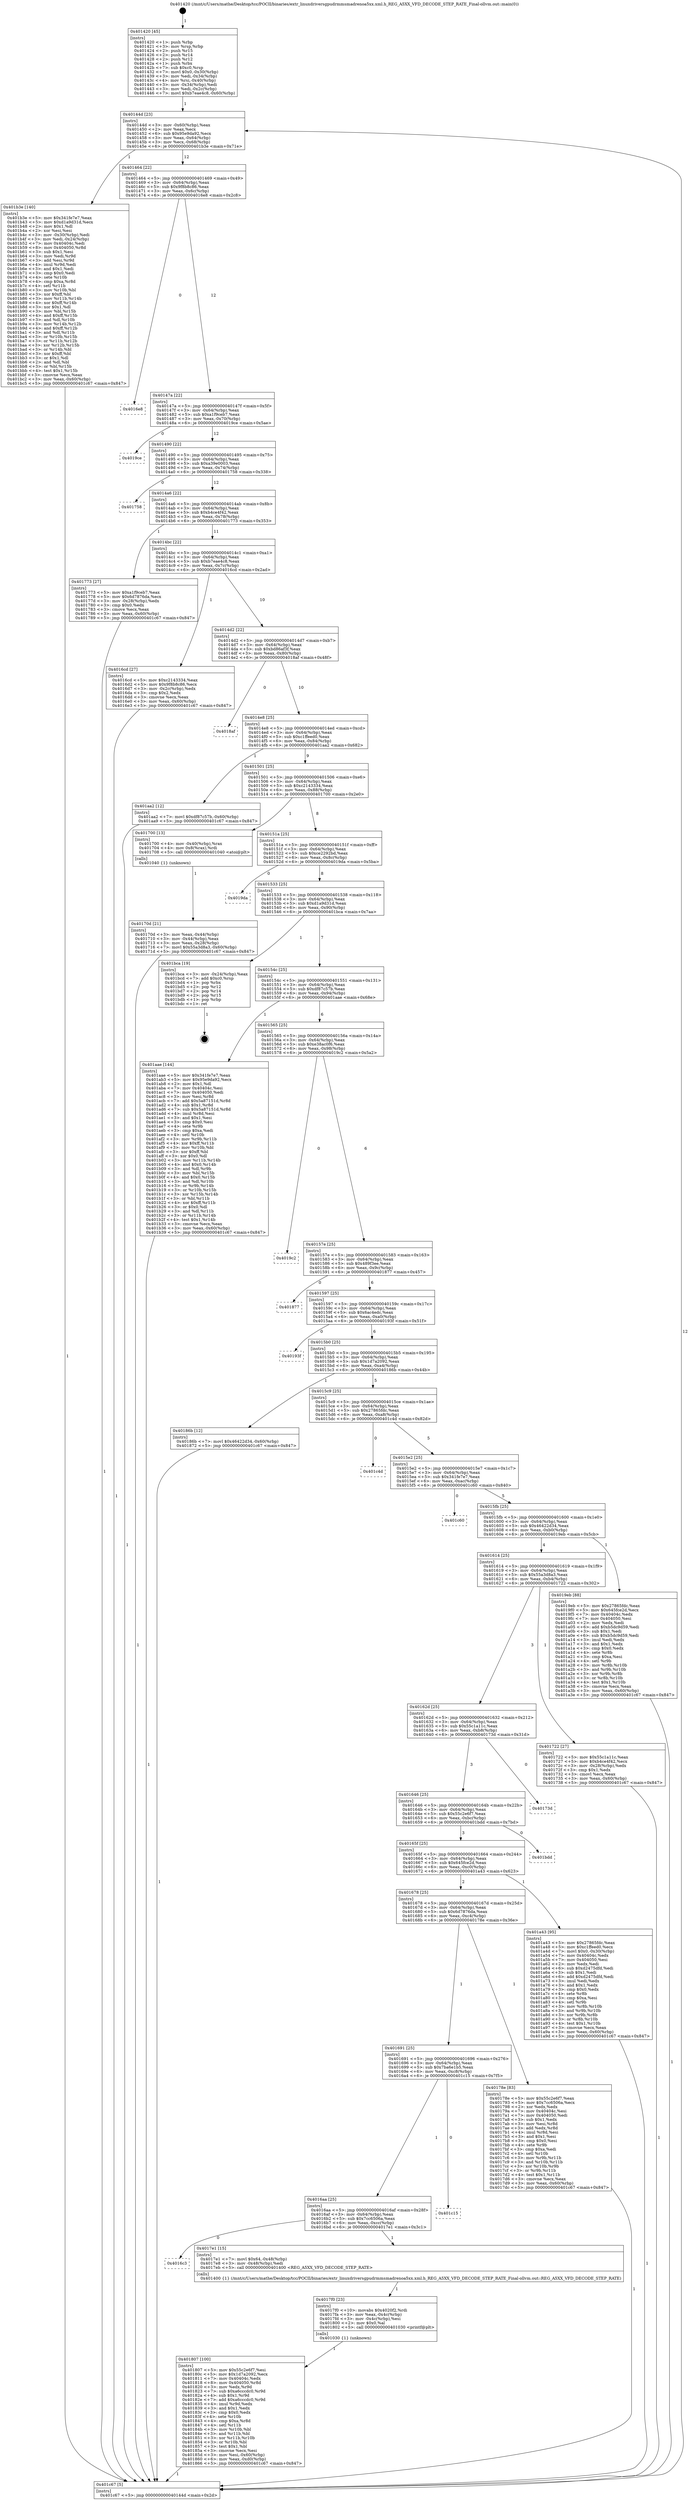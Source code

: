 digraph "0x401420" {
  label = "0x401420 (/mnt/c/Users/mathe/Desktop/tcc/POCII/binaries/extr_linuxdriversgpudrmmsmadrenoa5xx.xml.h_REG_A5XX_VFD_DECODE_STEP_RATE_Final-ollvm.out::main(0))"
  labelloc = "t"
  node[shape=record]

  Entry [label="",width=0.3,height=0.3,shape=circle,fillcolor=black,style=filled]
  "0x40144d" [label="{
     0x40144d [23]\l
     | [instrs]\l
     &nbsp;&nbsp;0x40144d \<+3\>: mov -0x60(%rbp),%eax\l
     &nbsp;&nbsp;0x401450 \<+2\>: mov %eax,%ecx\l
     &nbsp;&nbsp;0x401452 \<+6\>: sub $0x95e9da92,%ecx\l
     &nbsp;&nbsp;0x401458 \<+3\>: mov %eax,-0x64(%rbp)\l
     &nbsp;&nbsp;0x40145b \<+3\>: mov %ecx,-0x68(%rbp)\l
     &nbsp;&nbsp;0x40145e \<+6\>: je 0000000000401b3e \<main+0x71e\>\l
  }"]
  "0x401b3e" [label="{
     0x401b3e [140]\l
     | [instrs]\l
     &nbsp;&nbsp;0x401b3e \<+5\>: mov $0x341fe7e7,%eax\l
     &nbsp;&nbsp;0x401b43 \<+5\>: mov $0xd1a9d31d,%ecx\l
     &nbsp;&nbsp;0x401b48 \<+2\>: mov $0x1,%dl\l
     &nbsp;&nbsp;0x401b4a \<+2\>: xor %esi,%esi\l
     &nbsp;&nbsp;0x401b4c \<+3\>: mov -0x30(%rbp),%edi\l
     &nbsp;&nbsp;0x401b4f \<+3\>: mov %edi,-0x24(%rbp)\l
     &nbsp;&nbsp;0x401b52 \<+7\>: mov 0x40404c,%edi\l
     &nbsp;&nbsp;0x401b59 \<+8\>: mov 0x404050,%r8d\l
     &nbsp;&nbsp;0x401b61 \<+3\>: sub $0x1,%esi\l
     &nbsp;&nbsp;0x401b64 \<+3\>: mov %edi,%r9d\l
     &nbsp;&nbsp;0x401b67 \<+3\>: add %esi,%r9d\l
     &nbsp;&nbsp;0x401b6a \<+4\>: imul %r9d,%edi\l
     &nbsp;&nbsp;0x401b6e \<+3\>: and $0x1,%edi\l
     &nbsp;&nbsp;0x401b71 \<+3\>: cmp $0x0,%edi\l
     &nbsp;&nbsp;0x401b74 \<+4\>: sete %r10b\l
     &nbsp;&nbsp;0x401b78 \<+4\>: cmp $0xa,%r8d\l
     &nbsp;&nbsp;0x401b7c \<+4\>: setl %r11b\l
     &nbsp;&nbsp;0x401b80 \<+3\>: mov %r10b,%bl\l
     &nbsp;&nbsp;0x401b83 \<+3\>: xor $0xff,%bl\l
     &nbsp;&nbsp;0x401b86 \<+3\>: mov %r11b,%r14b\l
     &nbsp;&nbsp;0x401b89 \<+4\>: xor $0xff,%r14b\l
     &nbsp;&nbsp;0x401b8d \<+3\>: xor $0x1,%dl\l
     &nbsp;&nbsp;0x401b90 \<+3\>: mov %bl,%r15b\l
     &nbsp;&nbsp;0x401b93 \<+4\>: and $0xff,%r15b\l
     &nbsp;&nbsp;0x401b97 \<+3\>: and %dl,%r10b\l
     &nbsp;&nbsp;0x401b9a \<+3\>: mov %r14b,%r12b\l
     &nbsp;&nbsp;0x401b9d \<+4\>: and $0xff,%r12b\l
     &nbsp;&nbsp;0x401ba1 \<+3\>: and %dl,%r11b\l
     &nbsp;&nbsp;0x401ba4 \<+3\>: or %r10b,%r15b\l
     &nbsp;&nbsp;0x401ba7 \<+3\>: or %r11b,%r12b\l
     &nbsp;&nbsp;0x401baa \<+3\>: xor %r12b,%r15b\l
     &nbsp;&nbsp;0x401bad \<+3\>: or %r14b,%bl\l
     &nbsp;&nbsp;0x401bb0 \<+3\>: xor $0xff,%bl\l
     &nbsp;&nbsp;0x401bb3 \<+3\>: or $0x1,%dl\l
     &nbsp;&nbsp;0x401bb6 \<+2\>: and %dl,%bl\l
     &nbsp;&nbsp;0x401bb8 \<+3\>: or %bl,%r15b\l
     &nbsp;&nbsp;0x401bbb \<+4\>: test $0x1,%r15b\l
     &nbsp;&nbsp;0x401bbf \<+3\>: cmovne %ecx,%eax\l
     &nbsp;&nbsp;0x401bc2 \<+3\>: mov %eax,-0x60(%rbp)\l
     &nbsp;&nbsp;0x401bc5 \<+5\>: jmp 0000000000401c67 \<main+0x847\>\l
  }"]
  "0x401464" [label="{
     0x401464 [22]\l
     | [instrs]\l
     &nbsp;&nbsp;0x401464 \<+5\>: jmp 0000000000401469 \<main+0x49\>\l
     &nbsp;&nbsp;0x401469 \<+3\>: mov -0x64(%rbp),%eax\l
     &nbsp;&nbsp;0x40146c \<+5\>: sub $0x9f8b8c86,%eax\l
     &nbsp;&nbsp;0x401471 \<+3\>: mov %eax,-0x6c(%rbp)\l
     &nbsp;&nbsp;0x401474 \<+6\>: je 00000000004016e8 \<main+0x2c8\>\l
  }"]
  Exit [label="",width=0.3,height=0.3,shape=circle,fillcolor=black,style=filled,peripheries=2]
  "0x4016e8" [label="{
     0x4016e8\l
  }", style=dashed]
  "0x40147a" [label="{
     0x40147a [22]\l
     | [instrs]\l
     &nbsp;&nbsp;0x40147a \<+5\>: jmp 000000000040147f \<main+0x5f\>\l
     &nbsp;&nbsp;0x40147f \<+3\>: mov -0x64(%rbp),%eax\l
     &nbsp;&nbsp;0x401482 \<+5\>: sub $0xa1f9ceb7,%eax\l
     &nbsp;&nbsp;0x401487 \<+3\>: mov %eax,-0x70(%rbp)\l
     &nbsp;&nbsp;0x40148a \<+6\>: je 00000000004019ce \<main+0x5ae\>\l
  }"]
  "0x401807" [label="{
     0x401807 [100]\l
     | [instrs]\l
     &nbsp;&nbsp;0x401807 \<+5\>: mov $0x55c2e6f7,%esi\l
     &nbsp;&nbsp;0x40180c \<+5\>: mov $0x1d7a2092,%ecx\l
     &nbsp;&nbsp;0x401811 \<+7\>: mov 0x40404c,%edx\l
     &nbsp;&nbsp;0x401818 \<+8\>: mov 0x404050,%r8d\l
     &nbsp;&nbsp;0x401820 \<+3\>: mov %edx,%r9d\l
     &nbsp;&nbsp;0x401823 \<+7\>: sub $0xa6cccdc0,%r9d\l
     &nbsp;&nbsp;0x40182a \<+4\>: sub $0x1,%r9d\l
     &nbsp;&nbsp;0x40182e \<+7\>: add $0xa6cccdc0,%r9d\l
     &nbsp;&nbsp;0x401835 \<+4\>: imul %r9d,%edx\l
     &nbsp;&nbsp;0x401839 \<+3\>: and $0x1,%edx\l
     &nbsp;&nbsp;0x40183c \<+3\>: cmp $0x0,%edx\l
     &nbsp;&nbsp;0x40183f \<+4\>: sete %r10b\l
     &nbsp;&nbsp;0x401843 \<+4\>: cmp $0xa,%r8d\l
     &nbsp;&nbsp;0x401847 \<+4\>: setl %r11b\l
     &nbsp;&nbsp;0x40184b \<+3\>: mov %r10b,%bl\l
     &nbsp;&nbsp;0x40184e \<+3\>: and %r11b,%bl\l
     &nbsp;&nbsp;0x401851 \<+3\>: xor %r11b,%r10b\l
     &nbsp;&nbsp;0x401854 \<+3\>: or %r10b,%bl\l
     &nbsp;&nbsp;0x401857 \<+3\>: test $0x1,%bl\l
     &nbsp;&nbsp;0x40185a \<+3\>: cmovne %ecx,%esi\l
     &nbsp;&nbsp;0x40185d \<+3\>: mov %esi,-0x60(%rbp)\l
     &nbsp;&nbsp;0x401860 \<+6\>: mov %eax,-0xd0(%rbp)\l
     &nbsp;&nbsp;0x401866 \<+5\>: jmp 0000000000401c67 \<main+0x847\>\l
  }"]
  "0x4019ce" [label="{
     0x4019ce\l
  }", style=dashed]
  "0x401490" [label="{
     0x401490 [22]\l
     | [instrs]\l
     &nbsp;&nbsp;0x401490 \<+5\>: jmp 0000000000401495 \<main+0x75\>\l
     &nbsp;&nbsp;0x401495 \<+3\>: mov -0x64(%rbp),%eax\l
     &nbsp;&nbsp;0x401498 \<+5\>: sub $0xa39e0003,%eax\l
     &nbsp;&nbsp;0x40149d \<+3\>: mov %eax,-0x74(%rbp)\l
     &nbsp;&nbsp;0x4014a0 \<+6\>: je 0000000000401758 \<main+0x338\>\l
  }"]
  "0x4017f0" [label="{
     0x4017f0 [23]\l
     | [instrs]\l
     &nbsp;&nbsp;0x4017f0 \<+10\>: movabs $0x4020f2,%rdi\l
     &nbsp;&nbsp;0x4017fa \<+3\>: mov %eax,-0x4c(%rbp)\l
     &nbsp;&nbsp;0x4017fd \<+3\>: mov -0x4c(%rbp),%esi\l
     &nbsp;&nbsp;0x401800 \<+2\>: mov $0x0,%al\l
     &nbsp;&nbsp;0x401802 \<+5\>: call 0000000000401030 \<printf@plt\>\l
     | [calls]\l
     &nbsp;&nbsp;0x401030 \{1\} (unknown)\l
  }"]
  "0x401758" [label="{
     0x401758\l
  }", style=dashed]
  "0x4014a6" [label="{
     0x4014a6 [22]\l
     | [instrs]\l
     &nbsp;&nbsp;0x4014a6 \<+5\>: jmp 00000000004014ab \<main+0x8b\>\l
     &nbsp;&nbsp;0x4014ab \<+3\>: mov -0x64(%rbp),%eax\l
     &nbsp;&nbsp;0x4014ae \<+5\>: sub $0xb4ce4f42,%eax\l
     &nbsp;&nbsp;0x4014b3 \<+3\>: mov %eax,-0x78(%rbp)\l
     &nbsp;&nbsp;0x4014b6 \<+6\>: je 0000000000401773 \<main+0x353\>\l
  }"]
  "0x4016c3" [label="{
     0x4016c3\l
  }", style=dashed]
  "0x401773" [label="{
     0x401773 [27]\l
     | [instrs]\l
     &nbsp;&nbsp;0x401773 \<+5\>: mov $0xa1f9ceb7,%eax\l
     &nbsp;&nbsp;0x401778 \<+5\>: mov $0x6d7876da,%ecx\l
     &nbsp;&nbsp;0x40177d \<+3\>: mov -0x28(%rbp),%edx\l
     &nbsp;&nbsp;0x401780 \<+3\>: cmp $0x0,%edx\l
     &nbsp;&nbsp;0x401783 \<+3\>: cmove %ecx,%eax\l
     &nbsp;&nbsp;0x401786 \<+3\>: mov %eax,-0x60(%rbp)\l
     &nbsp;&nbsp;0x401789 \<+5\>: jmp 0000000000401c67 \<main+0x847\>\l
  }"]
  "0x4014bc" [label="{
     0x4014bc [22]\l
     | [instrs]\l
     &nbsp;&nbsp;0x4014bc \<+5\>: jmp 00000000004014c1 \<main+0xa1\>\l
     &nbsp;&nbsp;0x4014c1 \<+3\>: mov -0x64(%rbp),%eax\l
     &nbsp;&nbsp;0x4014c4 \<+5\>: sub $0xb7eae4c8,%eax\l
     &nbsp;&nbsp;0x4014c9 \<+3\>: mov %eax,-0x7c(%rbp)\l
     &nbsp;&nbsp;0x4014cc \<+6\>: je 00000000004016cd \<main+0x2ad\>\l
  }"]
  "0x4017e1" [label="{
     0x4017e1 [15]\l
     | [instrs]\l
     &nbsp;&nbsp;0x4017e1 \<+7\>: movl $0x64,-0x48(%rbp)\l
     &nbsp;&nbsp;0x4017e8 \<+3\>: mov -0x48(%rbp),%edi\l
     &nbsp;&nbsp;0x4017eb \<+5\>: call 0000000000401400 \<REG_A5XX_VFD_DECODE_STEP_RATE\>\l
     | [calls]\l
     &nbsp;&nbsp;0x401400 \{1\} (/mnt/c/Users/mathe/Desktop/tcc/POCII/binaries/extr_linuxdriversgpudrmmsmadrenoa5xx.xml.h_REG_A5XX_VFD_DECODE_STEP_RATE_Final-ollvm.out::REG_A5XX_VFD_DECODE_STEP_RATE)\l
  }"]
  "0x4016cd" [label="{
     0x4016cd [27]\l
     | [instrs]\l
     &nbsp;&nbsp;0x4016cd \<+5\>: mov $0xc2143334,%eax\l
     &nbsp;&nbsp;0x4016d2 \<+5\>: mov $0x9f8b8c86,%ecx\l
     &nbsp;&nbsp;0x4016d7 \<+3\>: mov -0x2c(%rbp),%edx\l
     &nbsp;&nbsp;0x4016da \<+3\>: cmp $0x2,%edx\l
     &nbsp;&nbsp;0x4016dd \<+3\>: cmovne %ecx,%eax\l
     &nbsp;&nbsp;0x4016e0 \<+3\>: mov %eax,-0x60(%rbp)\l
     &nbsp;&nbsp;0x4016e3 \<+5\>: jmp 0000000000401c67 \<main+0x847\>\l
  }"]
  "0x4014d2" [label="{
     0x4014d2 [22]\l
     | [instrs]\l
     &nbsp;&nbsp;0x4014d2 \<+5\>: jmp 00000000004014d7 \<main+0xb7\>\l
     &nbsp;&nbsp;0x4014d7 \<+3\>: mov -0x64(%rbp),%eax\l
     &nbsp;&nbsp;0x4014da \<+5\>: sub $0xbd86af3f,%eax\l
     &nbsp;&nbsp;0x4014df \<+3\>: mov %eax,-0x80(%rbp)\l
     &nbsp;&nbsp;0x4014e2 \<+6\>: je 00000000004018af \<main+0x48f\>\l
  }"]
  "0x401c67" [label="{
     0x401c67 [5]\l
     | [instrs]\l
     &nbsp;&nbsp;0x401c67 \<+5\>: jmp 000000000040144d \<main+0x2d\>\l
  }"]
  "0x401420" [label="{
     0x401420 [45]\l
     | [instrs]\l
     &nbsp;&nbsp;0x401420 \<+1\>: push %rbp\l
     &nbsp;&nbsp;0x401421 \<+3\>: mov %rsp,%rbp\l
     &nbsp;&nbsp;0x401424 \<+2\>: push %r15\l
     &nbsp;&nbsp;0x401426 \<+2\>: push %r14\l
     &nbsp;&nbsp;0x401428 \<+2\>: push %r12\l
     &nbsp;&nbsp;0x40142a \<+1\>: push %rbx\l
     &nbsp;&nbsp;0x40142b \<+7\>: sub $0xc0,%rsp\l
     &nbsp;&nbsp;0x401432 \<+7\>: movl $0x0,-0x30(%rbp)\l
     &nbsp;&nbsp;0x401439 \<+3\>: mov %edi,-0x34(%rbp)\l
     &nbsp;&nbsp;0x40143c \<+4\>: mov %rsi,-0x40(%rbp)\l
     &nbsp;&nbsp;0x401440 \<+3\>: mov -0x34(%rbp),%edi\l
     &nbsp;&nbsp;0x401443 \<+3\>: mov %edi,-0x2c(%rbp)\l
     &nbsp;&nbsp;0x401446 \<+7\>: movl $0xb7eae4c8,-0x60(%rbp)\l
  }"]
  "0x4016aa" [label="{
     0x4016aa [25]\l
     | [instrs]\l
     &nbsp;&nbsp;0x4016aa \<+5\>: jmp 00000000004016af \<main+0x28f\>\l
     &nbsp;&nbsp;0x4016af \<+3\>: mov -0x64(%rbp),%eax\l
     &nbsp;&nbsp;0x4016b2 \<+5\>: sub $0x7cc6506a,%eax\l
     &nbsp;&nbsp;0x4016b7 \<+6\>: mov %eax,-0xcc(%rbp)\l
     &nbsp;&nbsp;0x4016bd \<+6\>: je 00000000004017e1 \<main+0x3c1\>\l
  }"]
  "0x4018af" [label="{
     0x4018af\l
  }", style=dashed]
  "0x4014e8" [label="{
     0x4014e8 [25]\l
     | [instrs]\l
     &nbsp;&nbsp;0x4014e8 \<+5\>: jmp 00000000004014ed \<main+0xcd\>\l
     &nbsp;&nbsp;0x4014ed \<+3\>: mov -0x64(%rbp),%eax\l
     &nbsp;&nbsp;0x4014f0 \<+5\>: sub $0xc1ffeed0,%eax\l
     &nbsp;&nbsp;0x4014f5 \<+6\>: mov %eax,-0x84(%rbp)\l
     &nbsp;&nbsp;0x4014fb \<+6\>: je 0000000000401aa2 \<main+0x682\>\l
  }"]
  "0x401c15" [label="{
     0x401c15\l
  }", style=dashed]
  "0x401aa2" [label="{
     0x401aa2 [12]\l
     | [instrs]\l
     &nbsp;&nbsp;0x401aa2 \<+7\>: movl $0xdf87c57b,-0x60(%rbp)\l
     &nbsp;&nbsp;0x401aa9 \<+5\>: jmp 0000000000401c67 \<main+0x847\>\l
  }"]
  "0x401501" [label="{
     0x401501 [25]\l
     | [instrs]\l
     &nbsp;&nbsp;0x401501 \<+5\>: jmp 0000000000401506 \<main+0xe6\>\l
     &nbsp;&nbsp;0x401506 \<+3\>: mov -0x64(%rbp),%eax\l
     &nbsp;&nbsp;0x401509 \<+5\>: sub $0xc2143334,%eax\l
     &nbsp;&nbsp;0x40150e \<+6\>: mov %eax,-0x88(%rbp)\l
     &nbsp;&nbsp;0x401514 \<+6\>: je 0000000000401700 \<main+0x2e0\>\l
  }"]
  "0x401691" [label="{
     0x401691 [25]\l
     | [instrs]\l
     &nbsp;&nbsp;0x401691 \<+5\>: jmp 0000000000401696 \<main+0x276\>\l
     &nbsp;&nbsp;0x401696 \<+3\>: mov -0x64(%rbp),%eax\l
     &nbsp;&nbsp;0x401699 \<+5\>: sub $0x7ba6e1b5,%eax\l
     &nbsp;&nbsp;0x40169e \<+6\>: mov %eax,-0xc8(%rbp)\l
     &nbsp;&nbsp;0x4016a4 \<+6\>: je 0000000000401c15 \<main+0x7f5\>\l
  }"]
  "0x401700" [label="{
     0x401700 [13]\l
     | [instrs]\l
     &nbsp;&nbsp;0x401700 \<+4\>: mov -0x40(%rbp),%rax\l
     &nbsp;&nbsp;0x401704 \<+4\>: mov 0x8(%rax),%rdi\l
     &nbsp;&nbsp;0x401708 \<+5\>: call 0000000000401040 \<atoi@plt\>\l
     | [calls]\l
     &nbsp;&nbsp;0x401040 \{1\} (unknown)\l
  }"]
  "0x40151a" [label="{
     0x40151a [25]\l
     | [instrs]\l
     &nbsp;&nbsp;0x40151a \<+5\>: jmp 000000000040151f \<main+0xff\>\l
     &nbsp;&nbsp;0x40151f \<+3\>: mov -0x64(%rbp),%eax\l
     &nbsp;&nbsp;0x401522 \<+5\>: sub $0xce2292bd,%eax\l
     &nbsp;&nbsp;0x401527 \<+6\>: mov %eax,-0x8c(%rbp)\l
     &nbsp;&nbsp;0x40152d \<+6\>: je 00000000004019da \<main+0x5ba\>\l
  }"]
  "0x40170d" [label="{
     0x40170d [21]\l
     | [instrs]\l
     &nbsp;&nbsp;0x40170d \<+3\>: mov %eax,-0x44(%rbp)\l
     &nbsp;&nbsp;0x401710 \<+3\>: mov -0x44(%rbp),%eax\l
     &nbsp;&nbsp;0x401713 \<+3\>: mov %eax,-0x28(%rbp)\l
     &nbsp;&nbsp;0x401716 \<+7\>: movl $0x55a3d8a3,-0x60(%rbp)\l
     &nbsp;&nbsp;0x40171d \<+5\>: jmp 0000000000401c67 \<main+0x847\>\l
  }"]
  "0x40178e" [label="{
     0x40178e [83]\l
     | [instrs]\l
     &nbsp;&nbsp;0x40178e \<+5\>: mov $0x55c2e6f7,%eax\l
     &nbsp;&nbsp;0x401793 \<+5\>: mov $0x7cc6506a,%ecx\l
     &nbsp;&nbsp;0x401798 \<+2\>: xor %edx,%edx\l
     &nbsp;&nbsp;0x40179a \<+7\>: mov 0x40404c,%esi\l
     &nbsp;&nbsp;0x4017a1 \<+7\>: mov 0x404050,%edi\l
     &nbsp;&nbsp;0x4017a8 \<+3\>: sub $0x1,%edx\l
     &nbsp;&nbsp;0x4017ab \<+3\>: mov %esi,%r8d\l
     &nbsp;&nbsp;0x4017ae \<+3\>: add %edx,%r8d\l
     &nbsp;&nbsp;0x4017b1 \<+4\>: imul %r8d,%esi\l
     &nbsp;&nbsp;0x4017b5 \<+3\>: and $0x1,%esi\l
     &nbsp;&nbsp;0x4017b8 \<+3\>: cmp $0x0,%esi\l
     &nbsp;&nbsp;0x4017bb \<+4\>: sete %r9b\l
     &nbsp;&nbsp;0x4017bf \<+3\>: cmp $0xa,%edi\l
     &nbsp;&nbsp;0x4017c2 \<+4\>: setl %r10b\l
     &nbsp;&nbsp;0x4017c6 \<+3\>: mov %r9b,%r11b\l
     &nbsp;&nbsp;0x4017c9 \<+3\>: and %r10b,%r11b\l
     &nbsp;&nbsp;0x4017cc \<+3\>: xor %r10b,%r9b\l
     &nbsp;&nbsp;0x4017cf \<+3\>: or %r9b,%r11b\l
     &nbsp;&nbsp;0x4017d2 \<+4\>: test $0x1,%r11b\l
     &nbsp;&nbsp;0x4017d6 \<+3\>: cmovne %ecx,%eax\l
     &nbsp;&nbsp;0x4017d9 \<+3\>: mov %eax,-0x60(%rbp)\l
     &nbsp;&nbsp;0x4017dc \<+5\>: jmp 0000000000401c67 \<main+0x847\>\l
  }"]
  "0x4019da" [label="{
     0x4019da\l
  }", style=dashed]
  "0x401533" [label="{
     0x401533 [25]\l
     | [instrs]\l
     &nbsp;&nbsp;0x401533 \<+5\>: jmp 0000000000401538 \<main+0x118\>\l
     &nbsp;&nbsp;0x401538 \<+3\>: mov -0x64(%rbp),%eax\l
     &nbsp;&nbsp;0x40153b \<+5\>: sub $0xd1a9d31d,%eax\l
     &nbsp;&nbsp;0x401540 \<+6\>: mov %eax,-0x90(%rbp)\l
     &nbsp;&nbsp;0x401546 \<+6\>: je 0000000000401bca \<main+0x7aa\>\l
  }"]
  "0x401678" [label="{
     0x401678 [25]\l
     | [instrs]\l
     &nbsp;&nbsp;0x401678 \<+5\>: jmp 000000000040167d \<main+0x25d\>\l
     &nbsp;&nbsp;0x40167d \<+3\>: mov -0x64(%rbp),%eax\l
     &nbsp;&nbsp;0x401680 \<+5\>: sub $0x6d7876da,%eax\l
     &nbsp;&nbsp;0x401685 \<+6\>: mov %eax,-0xc4(%rbp)\l
     &nbsp;&nbsp;0x40168b \<+6\>: je 000000000040178e \<main+0x36e\>\l
  }"]
  "0x401bca" [label="{
     0x401bca [19]\l
     | [instrs]\l
     &nbsp;&nbsp;0x401bca \<+3\>: mov -0x24(%rbp),%eax\l
     &nbsp;&nbsp;0x401bcd \<+7\>: add $0xc0,%rsp\l
     &nbsp;&nbsp;0x401bd4 \<+1\>: pop %rbx\l
     &nbsp;&nbsp;0x401bd5 \<+2\>: pop %r12\l
     &nbsp;&nbsp;0x401bd7 \<+2\>: pop %r14\l
     &nbsp;&nbsp;0x401bd9 \<+2\>: pop %r15\l
     &nbsp;&nbsp;0x401bdb \<+1\>: pop %rbp\l
     &nbsp;&nbsp;0x401bdc \<+1\>: ret\l
  }"]
  "0x40154c" [label="{
     0x40154c [25]\l
     | [instrs]\l
     &nbsp;&nbsp;0x40154c \<+5\>: jmp 0000000000401551 \<main+0x131\>\l
     &nbsp;&nbsp;0x401551 \<+3\>: mov -0x64(%rbp),%eax\l
     &nbsp;&nbsp;0x401554 \<+5\>: sub $0xdf87c57b,%eax\l
     &nbsp;&nbsp;0x401559 \<+6\>: mov %eax,-0x94(%rbp)\l
     &nbsp;&nbsp;0x40155f \<+6\>: je 0000000000401aae \<main+0x68e\>\l
  }"]
  "0x401a43" [label="{
     0x401a43 [95]\l
     | [instrs]\l
     &nbsp;&nbsp;0x401a43 \<+5\>: mov $0x27865fdc,%eax\l
     &nbsp;&nbsp;0x401a48 \<+5\>: mov $0xc1ffeed0,%ecx\l
     &nbsp;&nbsp;0x401a4d \<+7\>: movl $0x0,-0x30(%rbp)\l
     &nbsp;&nbsp;0x401a54 \<+7\>: mov 0x40404c,%edx\l
     &nbsp;&nbsp;0x401a5b \<+7\>: mov 0x404050,%esi\l
     &nbsp;&nbsp;0x401a62 \<+2\>: mov %edx,%edi\l
     &nbsp;&nbsp;0x401a64 \<+6\>: sub $0xd2475dfd,%edi\l
     &nbsp;&nbsp;0x401a6a \<+3\>: sub $0x1,%edi\l
     &nbsp;&nbsp;0x401a6d \<+6\>: add $0xd2475dfd,%edi\l
     &nbsp;&nbsp;0x401a73 \<+3\>: imul %edi,%edx\l
     &nbsp;&nbsp;0x401a76 \<+3\>: and $0x1,%edx\l
     &nbsp;&nbsp;0x401a79 \<+3\>: cmp $0x0,%edx\l
     &nbsp;&nbsp;0x401a7c \<+4\>: sete %r8b\l
     &nbsp;&nbsp;0x401a80 \<+3\>: cmp $0xa,%esi\l
     &nbsp;&nbsp;0x401a83 \<+4\>: setl %r9b\l
     &nbsp;&nbsp;0x401a87 \<+3\>: mov %r8b,%r10b\l
     &nbsp;&nbsp;0x401a8a \<+3\>: and %r9b,%r10b\l
     &nbsp;&nbsp;0x401a8d \<+3\>: xor %r9b,%r8b\l
     &nbsp;&nbsp;0x401a90 \<+3\>: or %r8b,%r10b\l
     &nbsp;&nbsp;0x401a93 \<+4\>: test $0x1,%r10b\l
     &nbsp;&nbsp;0x401a97 \<+3\>: cmovne %ecx,%eax\l
     &nbsp;&nbsp;0x401a9a \<+3\>: mov %eax,-0x60(%rbp)\l
     &nbsp;&nbsp;0x401a9d \<+5\>: jmp 0000000000401c67 \<main+0x847\>\l
  }"]
  "0x401aae" [label="{
     0x401aae [144]\l
     | [instrs]\l
     &nbsp;&nbsp;0x401aae \<+5\>: mov $0x341fe7e7,%eax\l
     &nbsp;&nbsp;0x401ab3 \<+5\>: mov $0x95e9da92,%ecx\l
     &nbsp;&nbsp;0x401ab8 \<+2\>: mov $0x1,%dl\l
     &nbsp;&nbsp;0x401aba \<+7\>: mov 0x40404c,%esi\l
     &nbsp;&nbsp;0x401ac1 \<+7\>: mov 0x404050,%edi\l
     &nbsp;&nbsp;0x401ac8 \<+3\>: mov %esi,%r8d\l
     &nbsp;&nbsp;0x401acb \<+7\>: add $0x5a87151d,%r8d\l
     &nbsp;&nbsp;0x401ad2 \<+4\>: sub $0x1,%r8d\l
     &nbsp;&nbsp;0x401ad6 \<+7\>: sub $0x5a87151d,%r8d\l
     &nbsp;&nbsp;0x401add \<+4\>: imul %r8d,%esi\l
     &nbsp;&nbsp;0x401ae1 \<+3\>: and $0x1,%esi\l
     &nbsp;&nbsp;0x401ae4 \<+3\>: cmp $0x0,%esi\l
     &nbsp;&nbsp;0x401ae7 \<+4\>: sete %r9b\l
     &nbsp;&nbsp;0x401aeb \<+3\>: cmp $0xa,%edi\l
     &nbsp;&nbsp;0x401aee \<+4\>: setl %r10b\l
     &nbsp;&nbsp;0x401af2 \<+3\>: mov %r9b,%r11b\l
     &nbsp;&nbsp;0x401af5 \<+4\>: xor $0xff,%r11b\l
     &nbsp;&nbsp;0x401af9 \<+3\>: mov %r10b,%bl\l
     &nbsp;&nbsp;0x401afc \<+3\>: xor $0xff,%bl\l
     &nbsp;&nbsp;0x401aff \<+3\>: xor $0x0,%dl\l
     &nbsp;&nbsp;0x401b02 \<+3\>: mov %r11b,%r14b\l
     &nbsp;&nbsp;0x401b05 \<+4\>: and $0x0,%r14b\l
     &nbsp;&nbsp;0x401b09 \<+3\>: and %dl,%r9b\l
     &nbsp;&nbsp;0x401b0c \<+3\>: mov %bl,%r15b\l
     &nbsp;&nbsp;0x401b0f \<+4\>: and $0x0,%r15b\l
     &nbsp;&nbsp;0x401b13 \<+3\>: and %dl,%r10b\l
     &nbsp;&nbsp;0x401b16 \<+3\>: or %r9b,%r14b\l
     &nbsp;&nbsp;0x401b19 \<+3\>: or %r10b,%r15b\l
     &nbsp;&nbsp;0x401b1c \<+3\>: xor %r15b,%r14b\l
     &nbsp;&nbsp;0x401b1f \<+3\>: or %bl,%r11b\l
     &nbsp;&nbsp;0x401b22 \<+4\>: xor $0xff,%r11b\l
     &nbsp;&nbsp;0x401b26 \<+3\>: or $0x0,%dl\l
     &nbsp;&nbsp;0x401b29 \<+3\>: and %dl,%r11b\l
     &nbsp;&nbsp;0x401b2c \<+3\>: or %r11b,%r14b\l
     &nbsp;&nbsp;0x401b2f \<+4\>: test $0x1,%r14b\l
     &nbsp;&nbsp;0x401b33 \<+3\>: cmovne %ecx,%eax\l
     &nbsp;&nbsp;0x401b36 \<+3\>: mov %eax,-0x60(%rbp)\l
     &nbsp;&nbsp;0x401b39 \<+5\>: jmp 0000000000401c67 \<main+0x847\>\l
  }"]
  "0x401565" [label="{
     0x401565 [25]\l
     | [instrs]\l
     &nbsp;&nbsp;0x401565 \<+5\>: jmp 000000000040156a \<main+0x14a\>\l
     &nbsp;&nbsp;0x40156a \<+3\>: mov -0x64(%rbp),%eax\l
     &nbsp;&nbsp;0x40156d \<+5\>: sub $0xe38ac0f6,%eax\l
     &nbsp;&nbsp;0x401572 \<+6\>: mov %eax,-0x98(%rbp)\l
     &nbsp;&nbsp;0x401578 \<+6\>: je 00000000004019c2 \<main+0x5a2\>\l
  }"]
  "0x40165f" [label="{
     0x40165f [25]\l
     | [instrs]\l
     &nbsp;&nbsp;0x40165f \<+5\>: jmp 0000000000401664 \<main+0x244\>\l
     &nbsp;&nbsp;0x401664 \<+3\>: mov -0x64(%rbp),%eax\l
     &nbsp;&nbsp;0x401667 \<+5\>: sub $0x645fce2d,%eax\l
     &nbsp;&nbsp;0x40166c \<+6\>: mov %eax,-0xc0(%rbp)\l
     &nbsp;&nbsp;0x401672 \<+6\>: je 0000000000401a43 \<main+0x623\>\l
  }"]
  "0x4019c2" [label="{
     0x4019c2\l
  }", style=dashed]
  "0x40157e" [label="{
     0x40157e [25]\l
     | [instrs]\l
     &nbsp;&nbsp;0x40157e \<+5\>: jmp 0000000000401583 \<main+0x163\>\l
     &nbsp;&nbsp;0x401583 \<+3\>: mov -0x64(%rbp),%eax\l
     &nbsp;&nbsp;0x401586 \<+5\>: sub $0x489f3ee,%eax\l
     &nbsp;&nbsp;0x40158b \<+6\>: mov %eax,-0x9c(%rbp)\l
     &nbsp;&nbsp;0x401591 \<+6\>: je 0000000000401877 \<main+0x457\>\l
  }"]
  "0x401bdd" [label="{
     0x401bdd\l
  }", style=dashed]
  "0x401877" [label="{
     0x401877\l
  }", style=dashed]
  "0x401597" [label="{
     0x401597 [25]\l
     | [instrs]\l
     &nbsp;&nbsp;0x401597 \<+5\>: jmp 000000000040159c \<main+0x17c\>\l
     &nbsp;&nbsp;0x40159c \<+3\>: mov -0x64(%rbp),%eax\l
     &nbsp;&nbsp;0x40159f \<+5\>: sub $0x6ac4edc,%eax\l
     &nbsp;&nbsp;0x4015a4 \<+6\>: mov %eax,-0xa0(%rbp)\l
     &nbsp;&nbsp;0x4015aa \<+6\>: je 000000000040193f \<main+0x51f\>\l
  }"]
  "0x401646" [label="{
     0x401646 [25]\l
     | [instrs]\l
     &nbsp;&nbsp;0x401646 \<+5\>: jmp 000000000040164b \<main+0x22b\>\l
     &nbsp;&nbsp;0x40164b \<+3\>: mov -0x64(%rbp),%eax\l
     &nbsp;&nbsp;0x40164e \<+5\>: sub $0x55c2e6f7,%eax\l
     &nbsp;&nbsp;0x401653 \<+6\>: mov %eax,-0xbc(%rbp)\l
     &nbsp;&nbsp;0x401659 \<+6\>: je 0000000000401bdd \<main+0x7bd\>\l
  }"]
  "0x40193f" [label="{
     0x40193f\l
  }", style=dashed]
  "0x4015b0" [label="{
     0x4015b0 [25]\l
     | [instrs]\l
     &nbsp;&nbsp;0x4015b0 \<+5\>: jmp 00000000004015b5 \<main+0x195\>\l
     &nbsp;&nbsp;0x4015b5 \<+3\>: mov -0x64(%rbp),%eax\l
     &nbsp;&nbsp;0x4015b8 \<+5\>: sub $0x1d7a2092,%eax\l
     &nbsp;&nbsp;0x4015bd \<+6\>: mov %eax,-0xa4(%rbp)\l
     &nbsp;&nbsp;0x4015c3 \<+6\>: je 000000000040186b \<main+0x44b\>\l
  }"]
  "0x40173d" [label="{
     0x40173d\l
  }", style=dashed]
  "0x40186b" [label="{
     0x40186b [12]\l
     | [instrs]\l
     &nbsp;&nbsp;0x40186b \<+7\>: movl $0x46422d34,-0x60(%rbp)\l
     &nbsp;&nbsp;0x401872 \<+5\>: jmp 0000000000401c67 \<main+0x847\>\l
  }"]
  "0x4015c9" [label="{
     0x4015c9 [25]\l
     | [instrs]\l
     &nbsp;&nbsp;0x4015c9 \<+5\>: jmp 00000000004015ce \<main+0x1ae\>\l
     &nbsp;&nbsp;0x4015ce \<+3\>: mov -0x64(%rbp),%eax\l
     &nbsp;&nbsp;0x4015d1 \<+5\>: sub $0x27865fdc,%eax\l
     &nbsp;&nbsp;0x4015d6 \<+6\>: mov %eax,-0xa8(%rbp)\l
     &nbsp;&nbsp;0x4015dc \<+6\>: je 0000000000401c4d \<main+0x82d\>\l
  }"]
  "0x40162d" [label="{
     0x40162d [25]\l
     | [instrs]\l
     &nbsp;&nbsp;0x40162d \<+5\>: jmp 0000000000401632 \<main+0x212\>\l
     &nbsp;&nbsp;0x401632 \<+3\>: mov -0x64(%rbp),%eax\l
     &nbsp;&nbsp;0x401635 \<+5\>: sub $0x55c1a11c,%eax\l
     &nbsp;&nbsp;0x40163a \<+6\>: mov %eax,-0xb8(%rbp)\l
     &nbsp;&nbsp;0x401640 \<+6\>: je 000000000040173d \<main+0x31d\>\l
  }"]
  "0x401c4d" [label="{
     0x401c4d\l
  }", style=dashed]
  "0x4015e2" [label="{
     0x4015e2 [25]\l
     | [instrs]\l
     &nbsp;&nbsp;0x4015e2 \<+5\>: jmp 00000000004015e7 \<main+0x1c7\>\l
     &nbsp;&nbsp;0x4015e7 \<+3\>: mov -0x64(%rbp),%eax\l
     &nbsp;&nbsp;0x4015ea \<+5\>: sub $0x341fe7e7,%eax\l
     &nbsp;&nbsp;0x4015ef \<+6\>: mov %eax,-0xac(%rbp)\l
     &nbsp;&nbsp;0x4015f5 \<+6\>: je 0000000000401c60 \<main+0x840\>\l
  }"]
  "0x401722" [label="{
     0x401722 [27]\l
     | [instrs]\l
     &nbsp;&nbsp;0x401722 \<+5\>: mov $0x55c1a11c,%eax\l
     &nbsp;&nbsp;0x401727 \<+5\>: mov $0xb4ce4f42,%ecx\l
     &nbsp;&nbsp;0x40172c \<+3\>: mov -0x28(%rbp),%edx\l
     &nbsp;&nbsp;0x40172f \<+3\>: cmp $0x1,%edx\l
     &nbsp;&nbsp;0x401732 \<+3\>: cmovl %ecx,%eax\l
     &nbsp;&nbsp;0x401735 \<+3\>: mov %eax,-0x60(%rbp)\l
     &nbsp;&nbsp;0x401738 \<+5\>: jmp 0000000000401c67 \<main+0x847\>\l
  }"]
  "0x401c60" [label="{
     0x401c60\l
  }", style=dashed]
  "0x4015fb" [label="{
     0x4015fb [25]\l
     | [instrs]\l
     &nbsp;&nbsp;0x4015fb \<+5\>: jmp 0000000000401600 \<main+0x1e0\>\l
     &nbsp;&nbsp;0x401600 \<+3\>: mov -0x64(%rbp),%eax\l
     &nbsp;&nbsp;0x401603 \<+5\>: sub $0x46422d34,%eax\l
     &nbsp;&nbsp;0x401608 \<+6\>: mov %eax,-0xb0(%rbp)\l
     &nbsp;&nbsp;0x40160e \<+6\>: je 00000000004019eb \<main+0x5cb\>\l
  }"]
  "0x401614" [label="{
     0x401614 [25]\l
     | [instrs]\l
     &nbsp;&nbsp;0x401614 \<+5\>: jmp 0000000000401619 \<main+0x1f9\>\l
     &nbsp;&nbsp;0x401619 \<+3\>: mov -0x64(%rbp),%eax\l
     &nbsp;&nbsp;0x40161c \<+5\>: sub $0x55a3d8a3,%eax\l
     &nbsp;&nbsp;0x401621 \<+6\>: mov %eax,-0xb4(%rbp)\l
     &nbsp;&nbsp;0x401627 \<+6\>: je 0000000000401722 \<main+0x302\>\l
  }"]
  "0x4019eb" [label="{
     0x4019eb [88]\l
     | [instrs]\l
     &nbsp;&nbsp;0x4019eb \<+5\>: mov $0x27865fdc,%eax\l
     &nbsp;&nbsp;0x4019f0 \<+5\>: mov $0x645fce2d,%ecx\l
     &nbsp;&nbsp;0x4019f5 \<+7\>: mov 0x40404c,%edx\l
     &nbsp;&nbsp;0x4019fc \<+7\>: mov 0x404050,%esi\l
     &nbsp;&nbsp;0x401a03 \<+2\>: mov %edx,%edi\l
     &nbsp;&nbsp;0x401a05 \<+6\>: add $0xb5dc9d59,%edi\l
     &nbsp;&nbsp;0x401a0b \<+3\>: sub $0x1,%edi\l
     &nbsp;&nbsp;0x401a0e \<+6\>: sub $0xb5dc9d59,%edi\l
     &nbsp;&nbsp;0x401a14 \<+3\>: imul %edi,%edx\l
     &nbsp;&nbsp;0x401a17 \<+3\>: and $0x1,%edx\l
     &nbsp;&nbsp;0x401a1a \<+3\>: cmp $0x0,%edx\l
     &nbsp;&nbsp;0x401a1d \<+4\>: sete %r8b\l
     &nbsp;&nbsp;0x401a21 \<+3\>: cmp $0xa,%esi\l
     &nbsp;&nbsp;0x401a24 \<+4\>: setl %r9b\l
     &nbsp;&nbsp;0x401a28 \<+3\>: mov %r8b,%r10b\l
     &nbsp;&nbsp;0x401a2b \<+3\>: and %r9b,%r10b\l
     &nbsp;&nbsp;0x401a2e \<+3\>: xor %r9b,%r8b\l
     &nbsp;&nbsp;0x401a31 \<+3\>: or %r8b,%r10b\l
     &nbsp;&nbsp;0x401a34 \<+4\>: test $0x1,%r10b\l
     &nbsp;&nbsp;0x401a38 \<+3\>: cmovne %ecx,%eax\l
     &nbsp;&nbsp;0x401a3b \<+3\>: mov %eax,-0x60(%rbp)\l
     &nbsp;&nbsp;0x401a3e \<+5\>: jmp 0000000000401c67 \<main+0x847\>\l
  }"]
  Entry -> "0x401420" [label=" 1"]
  "0x40144d" -> "0x401b3e" [label=" 1"]
  "0x40144d" -> "0x401464" [label=" 12"]
  "0x401bca" -> Exit [label=" 1"]
  "0x401464" -> "0x4016e8" [label=" 0"]
  "0x401464" -> "0x40147a" [label=" 12"]
  "0x401b3e" -> "0x401c67" [label=" 1"]
  "0x40147a" -> "0x4019ce" [label=" 0"]
  "0x40147a" -> "0x401490" [label=" 12"]
  "0x401aae" -> "0x401c67" [label=" 1"]
  "0x401490" -> "0x401758" [label=" 0"]
  "0x401490" -> "0x4014a6" [label=" 12"]
  "0x401aa2" -> "0x401c67" [label=" 1"]
  "0x4014a6" -> "0x401773" [label=" 1"]
  "0x4014a6" -> "0x4014bc" [label=" 11"]
  "0x401a43" -> "0x401c67" [label=" 1"]
  "0x4014bc" -> "0x4016cd" [label=" 1"]
  "0x4014bc" -> "0x4014d2" [label=" 10"]
  "0x4016cd" -> "0x401c67" [label=" 1"]
  "0x401420" -> "0x40144d" [label=" 1"]
  "0x401c67" -> "0x40144d" [label=" 12"]
  "0x4019eb" -> "0x401c67" [label=" 1"]
  "0x4014d2" -> "0x4018af" [label=" 0"]
  "0x4014d2" -> "0x4014e8" [label=" 10"]
  "0x401807" -> "0x401c67" [label=" 1"]
  "0x4014e8" -> "0x401aa2" [label=" 1"]
  "0x4014e8" -> "0x401501" [label=" 9"]
  "0x4017f0" -> "0x401807" [label=" 1"]
  "0x401501" -> "0x401700" [label=" 1"]
  "0x401501" -> "0x40151a" [label=" 8"]
  "0x401700" -> "0x40170d" [label=" 1"]
  "0x40170d" -> "0x401c67" [label=" 1"]
  "0x4016aa" -> "0x4016c3" [label=" 0"]
  "0x40151a" -> "0x4019da" [label=" 0"]
  "0x40151a" -> "0x401533" [label=" 8"]
  "0x4016aa" -> "0x4017e1" [label=" 1"]
  "0x401533" -> "0x401bca" [label=" 1"]
  "0x401533" -> "0x40154c" [label=" 7"]
  "0x401691" -> "0x4016aa" [label=" 1"]
  "0x40154c" -> "0x401aae" [label=" 1"]
  "0x40154c" -> "0x401565" [label=" 6"]
  "0x401691" -> "0x401c15" [label=" 0"]
  "0x401565" -> "0x4019c2" [label=" 0"]
  "0x401565" -> "0x40157e" [label=" 6"]
  "0x40178e" -> "0x401c67" [label=" 1"]
  "0x40157e" -> "0x401877" [label=" 0"]
  "0x40157e" -> "0x401597" [label=" 6"]
  "0x401678" -> "0x401691" [label=" 1"]
  "0x401597" -> "0x40193f" [label=" 0"]
  "0x401597" -> "0x4015b0" [label=" 6"]
  "0x40186b" -> "0x401c67" [label=" 1"]
  "0x4015b0" -> "0x40186b" [label=" 1"]
  "0x4015b0" -> "0x4015c9" [label=" 5"]
  "0x40165f" -> "0x401678" [label=" 2"]
  "0x4015c9" -> "0x401c4d" [label=" 0"]
  "0x4015c9" -> "0x4015e2" [label=" 5"]
  "0x4017e1" -> "0x4017f0" [label=" 1"]
  "0x4015e2" -> "0x401c60" [label=" 0"]
  "0x4015e2" -> "0x4015fb" [label=" 5"]
  "0x401646" -> "0x40165f" [label=" 3"]
  "0x4015fb" -> "0x4019eb" [label=" 1"]
  "0x4015fb" -> "0x401614" [label=" 4"]
  "0x401646" -> "0x401bdd" [label=" 0"]
  "0x401614" -> "0x401722" [label=" 1"]
  "0x401614" -> "0x40162d" [label=" 3"]
  "0x401722" -> "0x401c67" [label=" 1"]
  "0x401773" -> "0x401c67" [label=" 1"]
  "0x40165f" -> "0x401a43" [label=" 1"]
  "0x40162d" -> "0x40173d" [label=" 0"]
  "0x40162d" -> "0x401646" [label=" 3"]
  "0x401678" -> "0x40178e" [label=" 1"]
}
